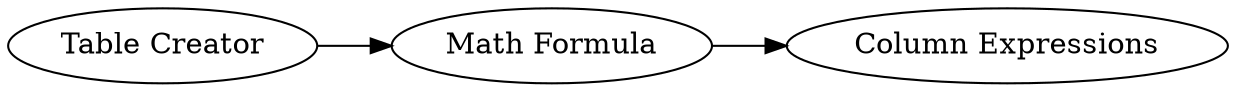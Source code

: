 digraph {
	3 -> 4
	1 -> 3
	1 [label="Table Creator"]
	4 [label="Column Expressions"]
	3 [label="Math Formula"]
	rankdir=LR
}
